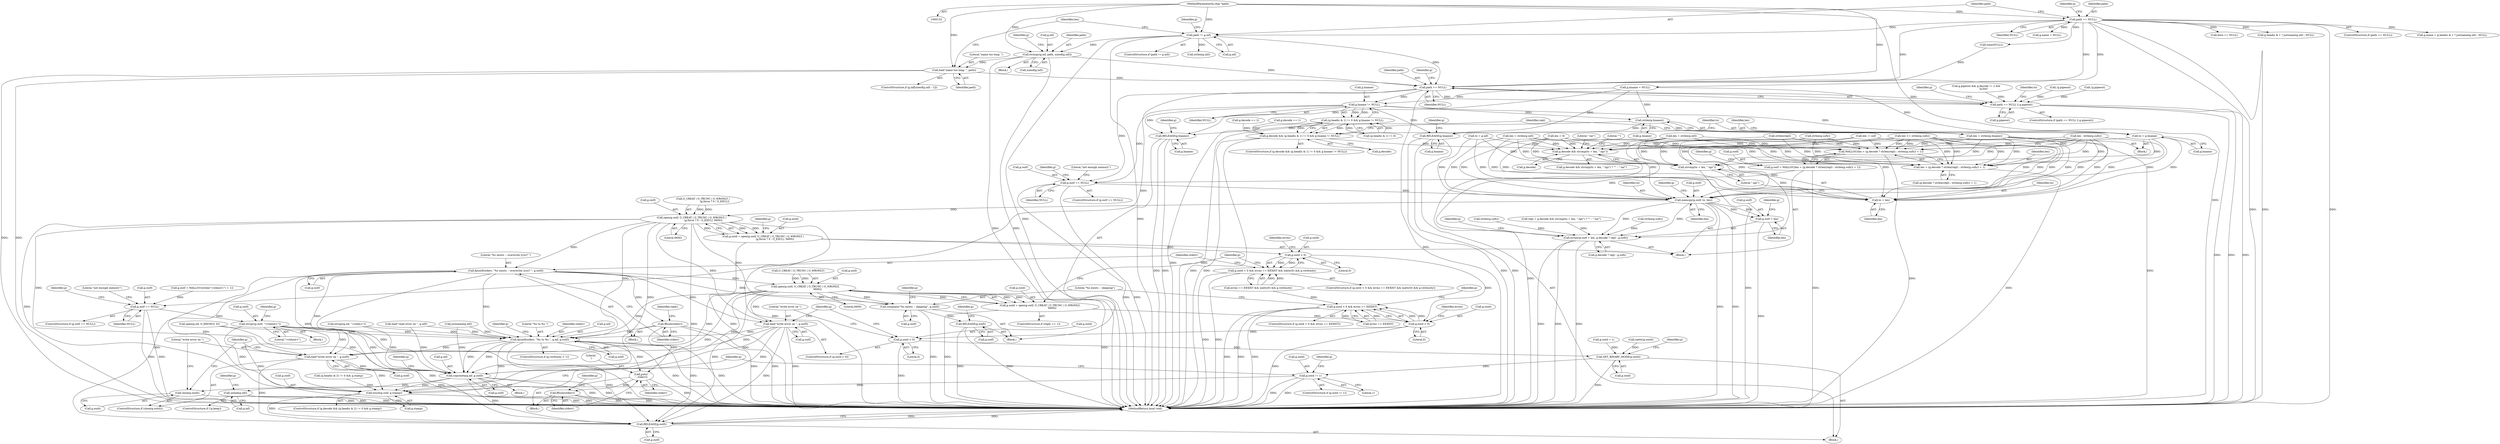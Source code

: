 digraph "0_pigz_fdad1406b3ec809f4954ff7cdf9e99eb18c2458f@pointer" {
"1000220" [label="(Call,bail(\"name too long: \", path))"];
"1000200" [label="(Call,strncpy(g.inf, path, sizeof(g.inf)))"];
"1000194" [label="(Call,path != g.inf)"];
"1000146" [label="(Call,path == NULL)"];
"1000133" [label="(MethodParameterIn,char *path)"];
"1000958" [label="(Call,path == NULL)"];
"1000957" [label="(Call,path == NULL || g.pipeout)"];
"1000975" [label="(Call,g.outf == NULL)"];
"1000983" [label="(Call,strcpy(g.outf, \"<stdout>\"))"];
"1001283" [label="(Call,fprintf(stderr, \"%s to %s \", g.inf, g.outf))"];
"1001328" [label="(Call,putc('\n', stderr))"];
"1001331" [label="(Call,fflush(stderr))"];
"1001355" [label="(Call,bail(\"write error on \", g.outf))"];
"1001373" [label="(Call,copymeta(g.inf, g.outf))"];
"1001385" [label="(Call,unlink(g.inf))"];
"1001405" [label="(Call,touch(g.outf, g.stamp))"];
"1001412" [label="(Call,RELEASE(g.outf))"];
"1001033" [label="(Call,g.hname != NULL)"];
"1001025" [label="(Call,(g.headis & 1) != 0 && g.hname != NULL)"];
"1001021" [label="(Call,g.decode && (g.headis & 1) != 0 && g.hname != NULL)"];
"1001053" [label="(Call,g.decode && strcmp(to + len, \".tgz\"))"];
"1001039" [label="(Call,to = g.hname)"];
"1001057" [label="(Call,strcmp(to + len, \".tgz\"))"];
"1001058" [label="(Call,to + len)"];
"1001092" [label="(Call,memcpy(g.outf, to, len))"];
"1001098" [label="(Call,strcpy(g.outf + len, g.decode ? repl : g.sufx))"];
"1001099" [label="(Call,g.outf + len)"];
"1001116" [label="(Call,open(g.outf, O_CREAT | O_TRUNC | O_WRONLY |\n                             (g.force ? 0 : O_EXCL), 0600))"];
"1001112" [label="(Call,g.outd = open(g.outf, O_CREAT | O_TRUNC | O_WRONLY |\n                             (g.force ? 0 : O_EXCL), 0600))"];
"1001135" [label="(Call,g.outd < 0)"];
"1001134" [label="(Call,g.outd < 0 && errno == EEXIST && isatty(0) && g.verbosity)"];
"1001225" [label="(Call,g.outd < 0)"];
"1001224" [label="(Call,g.outd < 0 && errno == EEXIST)"];
"1001259" [label="(Call,g.outd < 0)"];
"1001269" [label="(Call,SET_BINARY_MODE(g.outd))"];
"1001344" [label="(Call,g.outd != 1)"];
"1001351" [label="(Call,close(g.outd))"];
"1001153" [label="(Call,fprintf(stderr, \"%s exists -- overwrite (y/n)? \", g.outf))"];
"1001159" [label="(Call,fflush(stderr))"];
"1001213" [label="(Call,open(g.outf, O_CREAT | O_TRUNC | O_WRONLY,\n                              0600))"];
"1001209" [label="(Call,g.outd = open(g.outf, O_CREAT | O_TRUNC | O_WRONLY,\n                              0600))"];
"1001234" [label="(Call,complain(\"%s exists -- skipping\", g.outf))"];
"1001239" [label="(Call,RELEASE(g.outf))"];
"1001264" [label="(Call,bail(\"write error on \", g.outf))"];
"1001046" [label="(Call,strlen(g.hname))"];
"1001044" [label="(Call,len = strlen(g.hname))"];
"1001068" [label="(Call,MALLOC(len + (g.decode ? strlen(repl) : strlen(g.sufx)) + 1))"];
"1001064" [label="(Call,g.outf = MALLOC(len + (g.decode ? strlen(repl) : strlen(g.sufx)) + 1))"];
"1001084" [label="(Call,g.outf == NULL)"];
"1001069" [label="(Call,len + (g.decode ? strlen(repl) : strlen(g.sufx)) + 1)"];
"1001243" [label="(Call,RELEASE(g.hname))"];
"1001273" [label="(Call,RELEASE(g.hname))"];
"1001356" [label="(Literal,\"write error on \")"];
"1000719" [label="(Call,g.decode == 1)"];
"1001137" [label="(Identifier,g)"];
"1001070" [label="(Identifier,len)"];
"1001343" [label="(ControlStructure,if (g.outd != 1))"];
"1001235" [label="(Literal,\"%s exists -- skipping\")"];
"1001099" [label="(Call,g.outf + len)"];
"1001328" [label="(Call,putc('\n', stderr))"];
"1001294" [label="(Identifier,g)"];
"1000889" [label="(Call,g.decode == 2)"];
"1001275" [label="(Identifier,g)"];
"1001274" [label="(Call,g.hname)"];
"1000988" [label="(Call,g.outd = 1)"];
"1001086" [label="(Identifier,g)"];
"1001160" [label="(Identifier,stderr)"];
"1001259" [label="(Call,g.outd < 0)"];
"1001083" [label="(ControlStructure,if (g.outf == NULL))"];
"1001283" [label="(Call,fprintf(stderr, \"%s to %s \", g.inf, g.outf))"];
"1001351" [label="(Call,close(g.outd))"];
"1000145" [label="(ControlStructure,if (path == NULL))"];
"1000776" [label="(Call,g.name = g.headis & 1 ? justname(g.inf) : NULL)"];
"1000957" [label="(Call,path == NULL || g.pipeout)"];
"1001331" [label="(Call,fflush(stderr))"];
"1001266" [label="(Call,g.outf)"];
"1001229" [label="(Literal,0)"];
"1001097" [label="(Identifier,len)"];
"1000984" [label="(Call,g.outf)"];
"1001033" [label="(Call,g.hname != NULL)"];
"1001113" [label="(Call,g.outd)"];
"1001345" [label="(Call,g.outd)"];
"1001263" [label="(Literal,0)"];
"1001239" [label="(Call,RELEASE(g.outf))"];
"1001245" [label="(Identifier,g)"];
"1001261" [label="(Identifier,g)"];
"1001060" [label="(Identifier,len)"];
"1000967" [label="(Identifier,g)"];
"1000220" [label="(Call,bail(\"name too long: \", path))"];
"1001372" [label="(Block,)"];
"1001416" [label="(MethodReturn,local void)"];
"1001062" [label="(Literal,\"\")"];
"1000983" [label="(Call,strcpy(g.outf, \"<stdout>\"))"];
"1001142" [label="(Identifier,errno)"];
"1001140" [label="(Call,errno == EEXIST && isatty(0) && g.verbosity)"];
"1001047" [label="(Call,g.hname)"];
"1001352" [label="(Call,g.outd)"];
"1001209" [label="(Call,g.outd = open(g.outf, O_CREAT | O_TRUNC | O_WRONLY,\n                              0600))"];
"1001224" [label="(Call,g.outd < 0 && errno == EEXIST)"];
"1000990" [label="(Identifier,g)"];
"1001357" [label="(Call,g.outf)"];
"1001004" [label="(Call,isatty(g.outd))"];
"1000147" [label="(Identifier,path)"];
"1001088" [label="(Identifier,NULL)"];
"1001103" [label="(Identifier,len)"];
"1000188" [label="(Call,len = 0)"];
"1001064" [label="(Call,g.outf = MALLOC(len + (g.decode ? strlen(repl) : strlen(g.sufx)) + 1))"];
"1001040" [label="(Identifier,to)"];
"1001093" [label="(Call,g.outf)"];
"1001373" [label="(Call,copymeta(g.inf, g.outf))"];
"1000199" [label="(Block,)"];
"1001260" [label="(Call,g.outd)"];
"1001034" [label="(Call,g.hname)"];
"1001155" [label="(Literal,\"%s exists -- overwrite (y/n)? \")"];
"1000809" [label="(Call,g.hname = NULL)"];
"1000148" [label="(Identifier,NULL)"];
"1000205" [label="(Call,sizeof(g.inf))"];
"1001135" [label="(Call,g.outd < 0)"];
"1001327" [label="(Block,)"];
"1000194" [label="(Call,path != g.inf)"];
"1001389" [label="(ControlStructure,if (g.decode && (g.headis & 2) != 0 && g.stamp))"];
"1000975" [label="(Call,g.outf == NULL)"];
"1001285" [label="(Literal,\"%s to %s \")"];
"1001136" [label="(Call,g.outd)"];
"1000196" [label="(Call,g.inf)"];
"1000958" [label="(Call,path == NULL)"];
"1001057" [label="(Call,strcmp(to + len, \".tgz\"))"];
"1001258" [label="(ControlStructure,if (g.outd < 0))"];
"1001026" [label="(Call,(g.headis & 1) != 0)"];
"1000771" [label="(Call,bail(\"read error on \", g.inf))"];
"1001090" [label="(Literal,\"not enough memory\")"];
"1001069" [label="(Call,len + (g.decode ? strlen(repl) : strlen(g.sufx)) + 1)"];
"1001336" [label="(Identifier,g)"];
"1000193" [label="(ControlStructure,if (path != g.inf))"];
"1001106" [label="(Identifier,g)"];
"1001044" [label="(Call,len = strlen(g.hname))"];
"1001374" [label="(Call,g.inf)"];
"1001355" [label="(Call,bail(\"write error on \", g.outf))"];
"1001405" [label="(Call,touch(g.outf, g.stamp))"];
"1001413" [label="(Call,g.outf)"];
"1001025" [label="(Call,(g.headis & 1) != 0 && g.hname != NULL)"];
"1001046" [label="(Call,strlen(g.hname))"];
"1000204" [label="(Identifier,path)"];
"1001061" [label="(Literal,\".tgz\")"];
"1000134" [label="(Block,)"];
"1001271" [label="(Identifier,g)"];
"1001104" [label="(Call,g.decode ? repl : g.sufx)"];
"1001053" [label="(Call,g.decode && strcmp(to + len, \".tgz\"))"];
"1001205" [label="(ControlStructure,if (reply == 1))"];
"1001243" [label="(Call,RELEASE(g.hname))"];
"1001329" [label="(Literal,'\n')"];
"1000300" [label="(Call,len = strlen(g.inf))"];
"1000202" [label="(Identifier,g)"];
"1000979" [label="(Identifier,NULL)"];
"1001045" [label="(Identifier,len)"];
"1001051" [label="(Identifier,repl)"];
"1000133" [label="(MethodParameterIn,char *path)"];
"1000981" [label="(Literal,\"not enough memory\")"];
"1001015" [label="(Call,to = g.inf)"];
"1001225" [label="(Call,g.outd < 0)"];
"1001392" [label="(Identifier,g)"];
"1000987" [label="(Literal,\"<stdout>\")"];
"1001380" [label="(ControlStructure,if (!g.keep))"];
"1001409" [label="(Call,g.stamp)"];
"1000976" [label="(Call,g.outf)"];
"1000964" [label="(Block,)"];
"1001348" [label="(Literal,1)"];
"1001353" [label="(Identifier,g)"];
"1001244" [label="(Call,g.hname)"];
"1001406" [label="(Call,g.outf)"];
"1000195" [label="(Identifier,path)"];
"1001265" [label="(Literal,\"write error on \")"];
"1001134" [label="(Call,g.outd < 0 && errno == EEXIST && isatty(0) && g.verbosity)"];
"1000759" [label="(Call,open(g.inf, O_RDONLY, 0))"];
"1001150" [label="(Block,)"];
"1001139" [label="(Literal,0)"];
"1001092" [label="(Call,memcpy(g.outf, to, len))"];
"1000182" [label="(Call,time(NULL))"];
"1001289" [label="(Call,g.outf)"];
"1001241" [label="(Identifier,g)"];
"1001233" [label="(Block,)"];
"1001059" [label="(Identifier,to)"];
"1001112" [label="(Call,g.outd = open(g.outf, O_CREAT | O_TRUNC | O_WRONLY |\n                             (g.force ? 0 : O_EXCL), 0600))"];
"1001284" [label="(Identifier,stderr)"];
"1001385" [label="(Call,unlink(g.inf))"];
"1001132" [label="(Literal,0600)"];
"1001332" [label="(Identifier,stderr)"];
"1001230" [label="(Call,errno == EEXIST)"];
"1001068" [label="(Call,MALLOC(len + (g.decode ? strlen(repl) : strlen(g.sufx)) + 1))"];
"1001213" [label="(Call,open(g.outf, O_CREAT | O_TRUNC | O_WRONLY,\n                              0600))"];
"1000222" [label="(Identifier,path)"];
"1001231" [label="(Identifier,errno)"];
"1001269" [label="(Call,SET_BINARY_MODE(g.outd))"];
"1000225" [label="(Call,strlen(g.inf))"];
"1001054" [label="(Call,g.decode)"];
"1001286" [label="(Call,g.inf)"];
"1000960" [label="(Identifier,NULL)"];
"1001098" [label="(Call,strcpy(g.outf + len, g.decode ? repl : g.sufx))"];
"1000974" [label="(ControlStructure,if (g.outf == NULL))"];
"1001217" [label="(Call,O_CREAT | O_TRUNC | O_WRONLY)"];
"1001223" [label="(ControlStructure,if (g.outd < 0 && errno == EEXIST))"];
"1001052" [label="(Call,g.decode && strcmp(to + len, \".tgz\") ? \"\" : \".tar\")"];
"1000223" [label="(Call,len = strlen(g.inf))"];
"1001114" [label="(Identifier,g)"];
"1001344" [label="(Call,g.outd != 1)"];
"1001162" [label="(Identifier,reply)"];
"1000224" [label="(Identifier,len)"];
"1000160" [label="(Call,g.name = NULL)"];
"1000752" [label="(Call,len -= suf)"];
"1001133" [label="(ControlStructure,if (g.outd < 0 && errno == EEXIST && isatty(0) && g.verbosity))"];
"1000200" [label="(Call,strncpy(g.inf, path, sizeof(g.inf)))"];
"1000687" [label="(Call,strlen(g.sufx))"];
"1001063" [label="(Literal,\".tar\")"];
"1001222" [label="(Literal,0600)"];
"1001078" [label="(Call,strlen(g.sufx))"];
"1000962" [label="(Identifier,g)"];
"1001058" [label="(Call,to + len)"];
"1001210" [label="(Call,g.outd)"];
"1001085" [label="(Call,g.outf)"];
"1000843" [label="(Call,g.pipeout && g.decode != 2 &&\n                  !g.list)"];
"1001227" [label="(Identifier,g)"];
"1001096" [label="(Identifier,to)"];
"1000961" [label="(Call,g.pipeout)"];
"1001362" [label="(Identifier,g)"];
"1001383" [label="(Identifier,g)"];
"1001414" [label="(Identifier,g)"];
"1001273" [label="(Call,RELEASE(g.hname))"];
"1000685" [label="(Call,len >= strlen(g.sufx))"];
"1001280" [label="(Identifier,g)"];
"1001065" [label="(Call,g.outf)"];
"1001116" [label="(Call,open(g.outf, O_CREAT | O_TRUNC | O_WRONLY |\n                             (g.force ? 0 : O_EXCL), 0600))"];
"1001041" [label="(Call,g.hname)"];
"1000959" [label="(Identifier,path)"];
"1000146" [label="(Call,path == NULL)"];
"1001021" [label="(Call,g.decode && (g.headis & 1) != 0 && g.hname != NULL)"];
"1001153" [label="(Call,fprintf(stderr, \"%s exists -- overwrite (y/n)? \", g.outf))"];
"1001234" [label="(Call,complain(\"%s exists -- skipping\", g.outf))"];
"1000965" [label="(Call,g.outf = MALLOC(strlen(\"<stdout>\") + 1))"];
"1000985" [label="(Identifier,g)"];
"1000152" [label="(Identifier,g)"];
"1001264" [label="(Call,bail(\"write error on \", g.outf))"];
"1001016" [label="(Identifier,to)"];
"1000209" [label="(ControlStructure,if (g.inf[sizeof(g.inf) - 1]))"];
"1001038" [label="(Block,)"];
"1001156" [label="(Call,g.outf)"];
"1000212" [label="(Identifier,g)"];
"1001022" [label="(Call,g.decode)"];
"1001094" [label="(Identifier,g)"];
"1001050" [label="(Call,repl = g.decode && strcmp(to + len, \".tgz\") ? \"\" : \".tar\")"];
"1001154" [label="(Identifier,stderr)"];
"1000699" [label="(Call,strlen(g.sufx))"];
"1001037" [label="(Identifier,NULL)"];
"1000697" [label="(Call,len - strlen(g.sufx))"];
"1000150" [label="(Call,strcpy(g.inf, \"<stdin>\"))"];
"1001100" [label="(Call,g.outf)"];
"1001394" [label="(Call,(g.headis & 2) != 0 && g.stamp)"];
"1001117" [label="(Call,g.outf)"];
"1001270" [label="(Call,g.outd)"];
"1000956" [label="(ControlStructure,if (path == NULL || g.pipeout))"];
"1001236" [label="(Call,g.outf)"];
"1001412" [label="(Call,RELEASE(g.outf))"];
"1000221" [label="(Literal,\"name too long: \")"];
"1001330" [label="(Identifier,stderr)"];
"1001101" [label="(Identifier,g)"];
"1001240" [label="(Call,g.outf)"];
"1000351" [label="(Call,!g.pipeout)"];
"1000201" [label="(Call,g.inf)"];
"1000786" [label="(Call,justname(g.inf))"];
"1001250" [label="(Identifier,g)"];
"1001120" [label="(Call,O_CREAT | O_TRUNC | O_WRONLY |\n                             (g.force ? 0 : O_EXCL))"];
"1001277" [label="(ControlStructure,if (g.verbosity > 1))"];
"1001377" [label="(Call,g.outf)"];
"1001350" [label="(ControlStructure,if (close(g.outd)))"];
"1001039" [label="(Call,to = g.hname)"];
"1001226" [label="(Call,g.outd)"];
"1000725" [label="(Call,!g.pipeout)"];
"1001084" [label="(Call,g.outf == NULL)"];
"1001159" [label="(Call,fflush(stderr))"];
"1000407" [label="(Call,here == NULL)"];
"1001386" [label="(Call,g.inf)"];
"1001012" [label="(Block,)"];
"1001214" [label="(Call,g.outf)"];
"1001020" [label="(ControlStructure,if (g.decode && (g.headis & 1) != 0 && g.hname != NULL))"];
"1000780" [label="(Call,g.headis & 1 ? justname(g.inf) : NULL)"];
"1001076" [label="(Call,strlen(repl))"];
"1001071" [label="(Call,(g.decode ? strlen(repl) : strlen(g.sufx)) + 1)"];
"1000220" -> "1000209"  [label="AST: "];
"1000220" -> "1000222"  [label="CFG: "];
"1000221" -> "1000220"  [label="AST: "];
"1000222" -> "1000220"  [label="AST: "];
"1000224" -> "1000220"  [label="CFG: "];
"1000220" -> "1001416"  [label="DDG: "];
"1000220" -> "1001416"  [label="DDG: "];
"1000200" -> "1000220"  [label="DDG: "];
"1000133" -> "1000220"  [label="DDG: "];
"1000220" -> "1000958"  [label="DDG: "];
"1000200" -> "1000199"  [label="AST: "];
"1000200" -> "1000205"  [label="CFG: "];
"1000201" -> "1000200"  [label="AST: "];
"1000204" -> "1000200"  [label="AST: "];
"1000205" -> "1000200"  [label="AST: "];
"1000212" -> "1000200"  [label="CFG: "];
"1000200" -> "1001416"  [label="DDG: "];
"1000200" -> "1001416"  [label="DDG: "];
"1000194" -> "1000200"  [label="DDG: "];
"1000133" -> "1000200"  [label="DDG: "];
"1000200" -> "1000958"  [label="DDG: "];
"1000194" -> "1000193"  [label="AST: "];
"1000194" -> "1000196"  [label="CFG: "];
"1000195" -> "1000194"  [label="AST: "];
"1000196" -> "1000194"  [label="AST: "];
"1000202" -> "1000194"  [label="CFG: "];
"1000224" -> "1000194"  [label="CFG: "];
"1000194" -> "1001416"  [label="DDG: "];
"1000194" -> "1001416"  [label="DDG: "];
"1000146" -> "1000194"  [label="DDG: "];
"1000133" -> "1000194"  [label="DDG: "];
"1000194" -> "1000225"  [label="DDG: "];
"1000194" -> "1000958"  [label="DDG: "];
"1000146" -> "1000145"  [label="AST: "];
"1000146" -> "1000148"  [label="CFG: "];
"1000147" -> "1000146"  [label="AST: "];
"1000148" -> "1000146"  [label="AST: "];
"1000152" -> "1000146"  [label="CFG: "];
"1000195" -> "1000146"  [label="CFG: "];
"1000146" -> "1001416"  [label="DDG: "];
"1000146" -> "1001416"  [label="DDG: "];
"1000146" -> "1001416"  [label="DDG: "];
"1000133" -> "1000146"  [label="DDG: "];
"1000146" -> "1000160"  [label="DDG: "];
"1000146" -> "1000182"  [label="DDG: "];
"1000146" -> "1000407"  [label="DDG: "];
"1000146" -> "1000776"  [label="DDG: "];
"1000146" -> "1000780"  [label="DDG: "];
"1000146" -> "1000809"  [label="DDG: "];
"1000146" -> "1000958"  [label="DDG: "];
"1000146" -> "1000958"  [label="DDG: "];
"1000133" -> "1000132"  [label="AST: "];
"1000133" -> "1001416"  [label="DDG: "];
"1000133" -> "1000958"  [label="DDG: "];
"1000958" -> "1000957"  [label="AST: "];
"1000958" -> "1000960"  [label="CFG: "];
"1000959" -> "1000958"  [label="AST: "];
"1000960" -> "1000958"  [label="AST: "];
"1000962" -> "1000958"  [label="CFG: "];
"1000957" -> "1000958"  [label="CFG: "];
"1000958" -> "1001416"  [label="DDG: "];
"1000958" -> "1000957"  [label="DDG: "];
"1000958" -> "1000957"  [label="DDG: "];
"1000182" -> "1000958"  [label="DDG: "];
"1000958" -> "1000975"  [label="DDG: "];
"1000958" -> "1001033"  [label="DDG: "];
"1000958" -> "1001084"  [label="DDG: "];
"1000957" -> "1000956"  [label="AST: "];
"1000957" -> "1000961"  [label="CFG: "];
"1000961" -> "1000957"  [label="AST: "];
"1000967" -> "1000957"  [label="CFG: "];
"1001016" -> "1000957"  [label="CFG: "];
"1000957" -> "1001416"  [label="DDG: "];
"1000957" -> "1001416"  [label="DDG: "];
"1000957" -> "1001416"  [label="DDG: "];
"1000843" -> "1000957"  [label="DDG: "];
"1000725" -> "1000957"  [label="DDG: "];
"1000351" -> "1000957"  [label="DDG: "];
"1000975" -> "1000974"  [label="AST: "];
"1000975" -> "1000979"  [label="CFG: "];
"1000976" -> "1000975"  [label="AST: "];
"1000979" -> "1000975"  [label="AST: "];
"1000981" -> "1000975"  [label="CFG: "];
"1000985" -> "1000975"  [label="CFG: "];
"1000975" -> "1001416"  [label="DDG: "];
"1000975" -> "1001416"  [label="DDG: "];
"1000965" -> "1000975"  [label="DDG: "];
"1000975" -> "1000983"  [label="DDG: "];
"1000983" -> "1000964"  [label="AST: "];
"1000983" -> "1000987"  [label="CFG: "];
"1000984" -> "1000983"  [label="AST: "];
"1000987" -> "1000983"  [label="AST: "];
"1000990" -> "1000983"  [label="CFG: "];
"1000983" -> "1001416"  [label="DDG: "];
"1000983" -> "1001283"  [label="DDG: "];
"1000983" -> "1001355"  [label="DDG: "];
"1000983" -> "1001373"  [label="DDG: "];
"1000983" -> "1001405"  [label="DDG: "];
"1000983" -> "1001412"  [label="DDG: "];
"1001283" -> "1001277"  [label="AST: "];
"1001283" -> "1001289"  [label="CFG: "];
"1001284" -> "1001283"  [label="AST: "];
"1001285" -> "1001283"  [label="AST: "];
"1001286" -> "1001283"  [label="AST: "];
"1001289" -> "1001283"  [label="AST: "];
"1001294" -> "1001283"  [label="CFG: "];
"1001283" -> "1001416"  [label="DDG: "];
"1001283" -> "1001416"  [label="DDG: "];
"1001283" -> "1001416"  [label="DDG: "];
"1001159" -> "1001283"  [label="DDG: "];
"1000771" -> "1001283"  [label="DDG: "];
"1000150" -> "1001283"  [label="DDG: "];
"1000759" -> "1001283"  [label="DDG: "];
"1000786" -> "1001283"  [label="DDG: "];
"1001264" -> "1001283"  [label="DDG: "];
"1001153" -> "1001283"  [label="DDG: "];
"1001213" -> "1001283"  [label="DDG: "];
"1001116" -> "1001283"  [label="DDG: "];
"1001283" -> "1001328"  [label="DDG: "];
"1001283" -> "1001355"  [label="DDG: "];
"1001283" -> "1001373"  [label="DDG: "];
"1001283" -> "1001373"  [label="DDG: "];
"1001283" -> "1001405"  [label="DDG: "];
"1001283" -> "1001412"  [label="DDG: "];
"1001328" -> "1001327"  [label="AST: "];
"1001328" -> "1001330"  [label="CFG: "];
"1001329" -> "1001328"  [label="AST: "];
"1001330" -> "1001328"  [label="AST: "];
"1001332" -> "1001328"  [label="CFG: "];
"1001328" -> "1001416"  [label="DDG: "];
"1001159" -> "1001328"  [label="DDG: "];
"1001328" -> "1001331"  [label="DDG: "];
"1001331" -> "1001327"  [label="AST: "];
"1001331" -> "1001332"  [label="CFG: "];
"1001332" -> "1001331"  [label="AST: "];
"1001336" -> "1001331"  [label="CFG: "];
"1001331" -> "1001416"  [label="DDG: "];
"1001331" -> "1001416"  [label="DDG: "];
"1001355" -> "1001350"  [label="AST: "];
"1001355" -> "1001357"  [label="CFG: "];
"1001356" -> "1001355"  [label="AST: "];
"1001357" -> "1001355"  [label="AST: "];
"1001362" -> "1001355"  [label="CFG: "];
"1001355" -> "1001416"  [label="DDG: "];
"1001264" -> "1001355"  [label="DDG: "];
"1001153" -> "1001355"  [label="DDG: "];
"1001213" -> "1001355"  [label="DDG: "];
"1001116" -> "1001355"  [label="DDG: "];
"1001355" -> "1001373"  [label="DDG: "];
"1001355" -> "1001405"  [label="DDG: "];
"1001355" -> "1001412"  [label="DDG: "];
"1001373" -> "1001372"  [label="AST: "];
"1001373" -> "1001377"  [label="CFG: "];
"1001374" -> "1001373"  [label="AST: "];
"1001377" -> "1001373"  [label="AST: "];
"1001383" -> "1001373"  [label="CFG: "];
"1001373" -> "1001416"  [label="DDG: "];
"1001373" -> "1001416"  [label="DDG: "];
"1000771" -> "1001373"  [label="DDG: "];
"1000150" -> "1001373"  [label="DDG: "];
"1000759" -> "1001373"  [label="DDG: "];
"1000786" -> "1001373"  [label="DDG: "];
"1001264" -> "1001373"  [label="DDG: "];
"1001153" -> "1001373"  [label="DDG: "];
"1001213" -> "1001373"  [label="DDG: "];
"1001116" -> "1001373"  [label="DDG: "];
"1001373" -> "1001385"  [label="DDG: "];
"1001373" -> "1001405"  [label="DDG: "];
"1001373" -> "1001412"  [label="DDG: "];
"1001385" -> "1001380"  [label="AST: "];
"1001385" -> "1001386"  [label="CFG: "];
"1001386" -> "1001385"  [label="AST: "];
"1001392" -> "1001385"  [label="CFG: "];
"1001385" -> "1001416"  [label="DDG: "];
"1001385" -> "1001416"  [label="DDG: "];
"1001405" -> "1001389"  [label="AST: "];
"1001405" -> "1001409"  [label="CFG: "];
"1001406" -> "1001405"  [label="AST: "];
"1001409" -> "1001405"  [label="AST: "];
"1001414" -> "1001405"  [label="CFG: "];
"1001405" -> "1001416"  [label="DDG: "];
"1001405" -> "1001416"  [label="DDG: "];
"1001264" -> "1001405"  [label="DDG: "];
"1001153" -> "1001405"  [label="DDG: "];
"1001213" -> "1001405"  [label="DDG: "];
"1001116" -> "1001405"  [label="DDG: "];
"1001394" -> "1001405"  [label="DDG: "];
"1001405" -> "1001412"  [label="DDG: "];
"1001412" -> "1000134"  [label="AST: "];
"1001412" -> "1001413"  [label="CFG: "];
"1001413" -> "1001412"  [label="AST: "];
"1001416" -> "1001412"  [label="CFG: "];
"1001412" -> "1001416"  [label="DDG: "];
"1001412" -> "1001416"  [label="DDG: "];
"1001264" -> "1001412"  [label="DDG: "];
"1001153" -> "1001412"  [label="DDG: "];
"1001213" -> "1001412"  [label="DDG: "];
"1001116" -> "1001412"  [label="DDG: "];
"1001033" -> "1001025"  [label="AST: "];
"1001033" -> "1001037"  [label="CFG: "];
"1001034" -> "1001033"  [label="AST: "];
"1001037" -> "1001033"  [label="AST: "];
"1001025" -> "1001033"  [label="CFG: "];
"1001033" -> "1001025"  [label="DDG: "];
"1001033" -> "1001025"  [label="DDG: "];
"1000809" -> "1001033"  [label="DDG: "];
"1001033" -> "1001039"  [label="DDG: "];
"1001033" -> "1001046"  [label="DDG: "];
"1001033" -> "1001084"  [label="DDG: "];
"1001033" -> "1001243"  [label="DDG: "];
"1001033" -> "1001273"  [label="DDG: "];
"1001025" -> "1001021"  [label="AST: "];
"1001025" -> "1001026"  [label="CFG: "];
"1001026" -> "1001025"  [label="AST: "];
"1001021" -> "1001025"  [label="CFG: "];
"1001025" -> "1001416"  [label="DDG: "];
"1001025" -> "1001416"  [label="DDG: "];
"1001025" -> "1001021"  [label="DDG: "];
"1001025" -> "1001021"  [label="DDG: "];
"1001026" -> "1001025"  [label="DDG: "];
"1001026" -> "1001025"  [label="DDG: "];
"1001021" -> "1001020"  [label="AST: "];
"1001021" -> "1001022"  [label="CFG: "];
"1001022" -> "1001021"  [label="AST: "];
"1001040" -> "1001021"  [label="CFG: "];
"1001051" -> "1001021"  [label="CFG: "];
"1001021" -> "1001416"  [label="DDG: "];
"1001021" -> "1001416"  [label="DDG: "];
"1000889" -> "1001021"  [label="DDG: "];
"1000719" -> "1001021"  [label="DDG: "];
"1001021" -> "1001053"  [label="DDG: "];
"1001053" -> "1001052"  [label="AST: "];
"1001053" -> "1001054"  [label="CFG: "];
"1001053" -> "1001057"  [label="CFG: "];
"1001054" -> "1001053"  [label="AST: "];
"1001057" -> "1001053"  [label="AST: "];
"1001062" -> "1001053"  [label="CFG: "];
"1001063" -> "1001053"  [label="CFG: "];
"1001053" -> "1001416"  [label="DDG: "];
"1001039" -> "1001053"  [label="DDG: "];
"1001015" -> "1001053"  [label="DDG: "];
"1001044" -> "1001053"  [label="DDG: "];
"1000188" -> "1001053"  [label="DDG: "];
"1000752" -> "1001053"  [label="DDG: "];
"1000300" -> "1001053"  [label="DDG: "];
"1000685" -> "1001053"  [label="DDG: "];
"1000697" -> "1001053"  [label="DDG: "];
"1000223" -> "1001053"  [label="DDG: "];
"1001039" -> "1001038"  [label="AST: "];
"1001039" -> "1001041"  [label="CFG: "];
"1001040" -> "1001039"  [label="AST: "];
"1001041" -> "1001039"  [label="AST: "];
"1001045" -> "1001039"  [label="CFG: "];
"1000809" -> "1001039"  [label="DDG: "];
"1001039" -> "1001057"  [label="DDG: "];
"1001039" -> "1001058"  [label="DDG: "];
"1001039" -> "1001092"  [label="DDG: "];
"1001057" -> "1001061"  [label="CFG: "];
"1001058" -> "1001057"  [label="AST: "];
"1001061" -> "1001057"  [label="AST: "];
"1001057" -> "1001416"  [label="DDG: "];
"1001015" -> "1001057"  [label="DDG: "];
"1001044" -> "1001057"  [label="DDG: "];
"1000188" -> "1001057"  [label="DDG: "];
"1000752" -> "1001057"  [label="DDG: "];
"1000300" -> "1001057"  [label="DDG: "];
"1000685" -> "1001057"  [label="DDG: "];
"1000697" -> "1001057"  [label="DDG: "];
"1000223" -> "1001057"  [label="DDG: "];
"1001058" -> "1001060"  [label="CFG: "];
"1001059" -> "1001058"  [label="AST: "];
"1001060" -> "1001058"  [label="AST: "];
"1001061" -> "1001058"  [label="CFG: "];
"1001015" -> "1001058"  [label="DDG: "];
"1001044" -> "1001058"  [label="DDG: "];
"1000188" -> "1001058"  [label="DDG: "];
"1000752" -> "1001058"  [label="DDG: "];
"1000300" -> "1001058"  [label="DDG: "];
"1000685" -> "1001058"  [label="DDG: "];
"1000697" -> "1001058"  [label="DDG: "];
"1000223" -> "1001058"  [label="DDG: "];
"1001092" -> "1001012"  [label="AST: "];
"1001092" -> "1001097"  [label="CFG: "];
"1001093" -> "1001092"  [label="AST: "];
"1001096" -> "1001092"  [label="AST: "];
"1001097" -> "1001092"  [label="AST: "];
"1001101" -> "1001092"  [label="CFG: "];
"1001092" -> "1001416"  [label="DDG: "];
"1001092" -> "1001416"  [label="DDG: "];
"1001084" -> "1001092"  [label="DDG: "];
"1001015" -> "1001092"  [label="DDG: "];
"1001044" -> "1001092"  [label="DDG: "];
"1000188" -> "1001092"  [label="DDG: "];
"1000752" -> "1001092"  [label="DDG: "];
"1000300" -> "1001092"  [label="DDG: "];
"1000685" -> "1001092"  [label="DDG: "];
"1000697" -> "1001092"  [label="DDG: "];
"1000223" -> "1001092"  [label="DDG: "];
"1001092" -> "1001098"  [label="DDG: "];
"1001092" -> "1001098"  [label="DDG: "];
"1001092" -> "1001099"  [label="DDG: "];
"1001092" -> "1001099"  [label="DDG: "];
"1001092" -> "1001116"  [label="DDG: "];
"1001098" -> "1001012"  [label="AST: "];
"1001098" -> "1001104"  [label="CFG: "];
"1001099" -> "1001098"  [label="AST: "];
"1001104" -> "1001098"  [label="AST: "];
"1001114" -> "1001098"  [label="CFG: "];
"1001098" -> "1001416"  [label="DDG: "];
"1001098" -> "1001416"  [label="DDG: "];
"1001098" -> "1001416"  [label="DDG: "];
"1001050" -> "1001098"  [label="DDG: "];
"1001076" -> "1001098"  [label="DDG: "];
"1001078" -> "1001098"  [label="DDG: "];
"1000687" -> "1001098"  [label="DDG: "];
"1000699" -> "1001098"  [label="DDG: "];
"1001099" -> "1001103"  [label="CFG: "];
"1001100" -> "1001099"  [label="AST: "];
"1001103" -> "1001099"  [label="AST: "];
"1001106" -> "1001099"  [label="CFG: "];
"1001099" -> "1001416"  [label="DDG: "];
"1001116" -> "1001112"  [label="AST: "];
"1001116" -> "1001132"  [label="CFG: "];
"1001117" -> "1001116"  [label="AST: "];
"1001120" -> "1001116"  [label="AST: "];
"1001132" -> "1001116"  [label="AST: "];
"1001112" -> "1001116"  [label="CFG: "];
"1001116" -> "1001416"  [label="DDG: "];
"1001116" -> "1001112"  [label="DDG: "];
"1001116" -> "1001112"  [label="DDG: "];
"1001116" -> "1001112"  [label="DDG: "];
"1001120" -> "1001116"  [label="DDG: "];
"1001120" -> "1001116"  [label="DDG: "];
"1001116" -> "1001153"  [label="DDG: "];
"1001116" -> "1001234"  [label="DDG: "];
"1001116" -> "1001264"  [label="DDG: "];
"1001112" -> "1001012"  [label="AST: "];
"1001113" -> "1001112"  [label="AST: "];
"1001137" -> "1001112"  [label="CFG: "];
"1001112" -> "1001416"  [label="DDG: "];
"1001112" -> "1001135"  [label="DDG: "];
"1001135" -> "1001134"  [label="AST: "];
"1001135" -> "1001139"  [label="CFG: "];
"1001136" -> "1001135"  [label="AST: "];
"1001139" -> "1001135"  [label="AST: "];
"1001142" -> "1001135"  [label="CFG: "];
"1001134" -> "1001135"  [label="CFG: "];
"1001135" -> "1001134"  [label="DDG: "];
"1001135" -> "1001134"  [label="DDG: "];
"1001135" -> "1001225"  [label="DDG: "];
"1001134" -> "1001133"  [label="AST: "];
"1001134" -> "1001140"  [label="CFG: "];
"1001140" -> "1001134"  [label="AST: "];
"1001154" -> "1001134"  [label="CFG: "];
"1001227" -> "1001134"  [label="CFG: "];
"1001134" -> "1001416"  [label="DDG: "];
"1001134" -> "1001416"  [label="DDG: "];
"1001140" -> "1001134"  [label="DDG: "];
"1001140" -> "1001134"  [label="DDG: "];
"1001225" -> "1001224"  [label="AST: "];
"1001225" -> "1001229"  [label="CFG: "];
"1001226" -> "1001225"  [label="AST: "];
"1001229" -> "1001225"  [label="AST: "];
"1001231" -> "1001225"  [label="CFG: "];
"1001224" -> "1001225"  [label="CFG: "];
"1001225" -> "1001416"  [label="DDG: "];
"1001225" -> "1001224"  [label="DDG: "];
"1001225" -> "1001224"  [label="DDG: "];
"1001209" -> "1001225"  [label="DDG: "];
"1001225" -> "1001259"  [label="DDG: "];
"1001224" -> "1001223"  [label="AST: "];
"1001224" -> "1001230"  [label="CFG: "];
"1001230" -> "1001224"  [label="AST: "];
"1001235" -> "1001224"  [label="CFG: "];
"1001261" -> "1001224"  [label="CFG: "];
"1001224" -> "1001416"  [label="DDG: "];
"1001224" -> "1001416"  [label="DDG: "];
"1001224" -> "1001416"  [label="DDG: "];
"1001140" -> "1001224"  [label="DDG: "];
"1001230" -> "1001224"  [label="DDG: "];
"1001230" -> "1001224"  [label="DDG: "];
"1001259" -> "1001258"  [label="AST: "];
"1001259" -> "1001263"  [label="CFG: "];
"1001260" -> "1001259"  [label="AST: "];
"1001263" -> "1001259"  [label="AST: "];
"1001265" -> "1001259"  [label="CFG: "];
"1001271" -> "1001259"  [label="CFG: "];
"1001259" -> "1001416"  [label="DDG: "];
"1001259" -> "1001269"  [label="DDG: "];
"1001269" -> "1000134"  [label="AST: "];
"1001269" -> "1001270"  [label="CFG: "];
"1001270" -> "1001269"  [label="AST: "];
"1001275" -> "1001269"  [label="CFG: "];
"1001269" -> "1001416"  [label="DDG: "];
"1000988" -> "1001269"  [label="DDG: "];
"1001004" -> "1001269"  [label="DDG: "];
"1001269" -> "1001344"  [label="DDG: "];
"1001344" -> "1001343"  [label="AST: "];
"1001344" -> "1001348"  [label="CFG: "];
"1001345" -> "1001344"  [label="AST: "];
"1001348" -> "1001344"  [label="AST: "];
"1001353" -> "1001344"  [label="CFG: "];
"1001414" -> "1001344"  [label="CFG: "];
"1001344" -> "1001416"  [label="DDG: "];
"1001344" -> "1001416"  [label="DDG: "];
"1001344" -> "1001351"  [label="DDG: "];
"1001351" -> "1001350"  [label="AST: "];
"1001351" -> "1001352"  [label="CFG: "];
"1001352" -> "1001351"  [label="AST: "];
"1001356" -> "1001351"  [label="CFG: "];
"1001362" -> "1001351"  [label="CFG: "];
"1001351" -> "1001416"  [label="DDG: "];
"1001153" -> "1001150"  [label="AST: "];
"1001153" -> "1001156"  [label="CFG: "];
"1001154" -> "1001153"  [label="AST: "];
"1001155" -> "1001153"  [label="AST: "];
"1001156" -> "1001153"  [label="AST: "];
"1001160" -> "1001153"  [label="CFG: "];
"1001153" -> "1001416"  [label="DDG: "];
"1001153" -> "1001159"  [label="DDG: "];
"1001153" -> "1001213"  [label="DDG: "];
"1001153" -> "1001234"  [label="DDG: "];
"1001153" -> "1001264"  [label="DDG: "];
"1001159" -> "1001150"  [label="AST: "];
"1001159" -> "1001160"  [label="CFG: "];
"1001160" -> "1001159"  [label="AST: "];
"1001162" -> "1001159"  [label="CFG: "];
"1001159" -> "1001416"  [label="DDG: "];
"1001159" -> "1001416"  [label="DDG: "];
"1001213" -> "1001209"  [label="AST: "];
"1001213" -> "1001222"  [label="CFG: "];
"1001214" -> "1001213"  [label="AST: "];
"1001217" -> "1001213"  [label="AST: "];
"1001222" -> "1001213"  [label="AST: "];
"1001209" -> "1001213"  [label="CFG: "];
"1001213" -> "1001416"  [label="DDG: "];
"1001213" -> "1001209"  [label="DDG: "];
"1001213" -> "1001209"  [label="DDG: "];
"1001213" -> "1001209"  [label="DDG: "];
"1001217" -> "1001213"  [label="DDG: "];
"1001217" -> "1001213"  [label="DDG: "];
"1001213" -> "1001234"  [label="DDG: "];
"1001213" -> "1001264"  [label="DDG: "];
"1001209" -> "1001205"  [label="AST: "];
"1001210" -> "1001209"  [label="AST: "];
"1001227" -> "1001209"  [label="CFG: "];
"1001209" -> "1001416"  [label="DDG: "];
"1001234" -> "1001233"  [label="AST: "];
"1001234" -> "1001236"  [label="CFG: "];
"1001235" -> "1001234"  [label="AST: "];
"1001236" -> "1001234"  [label="AST: "];
"1001241" -> "1001234"  [label="CFG: "];
"1001234" -> "1001416"  [label="DDG: "];
"1001234" -> "1001239"  [label="DDG: "];
"1001239" -> "1001233"  [label="AST: "];
"1001239" -> "1001240"  [label="CFG: "];
"1001240" -> "1001239"  [label="AST: "];
"1001245" -> "1001239"  [label="CFG: "];
"1001239" -> "1001416"  [label="DDG: "];
"1001239" -> "1001416"  [label="DDG: "];
"1001264" -> "1001258"  [label="AST: "];
"1001264" -> "1001266"  [label="CFG: "];
"1001265" -> "1001264"  [label="AST: "];
"1001266" -> "1001264"  [label="AST: "];
"1001271" -> "1001264"  [label="CFG: "];
"1001264" -> "1001416"  [label="DDG: "];
"1001046" -> "1001044"  [label="AST: "];
"1001046" -> "1001047"  [label="CFG: "];
"1001047" -> "1001046"  [label="AST: "];
"1001044" -> "1001046"  [label="CFG: "];
"1001046" -> "1001044"  [label="DDG: "];
"1000809" -> "1001046"  [label="DDG: "];
"1001046" -> "1001243"  [label="DDG: "];
"1001046" -> "1001273"  [label="DDG: "];
"1001044" -> "1001038"  [label="AST: "];
"1001045" -> "1001044"  [label="AST: "];
"1001051" -> "1001044"  [label="CFG: "];
"1001044" -> "1001416"  [label="DDG: "];
"1001044" -> "1001068"  [label="DDG: "];
"1001044" -> "1001069"  [label="DDG: "];
"1001068" -> "1001064"  [label="AST: "];
"1001068" -> "1001069"  [label="CFG: "];
"1001069" -> "1001068"  [label="AST: "];
"1001064" -> "1001068"  [label="CFG: "];
"1001068" -> "1001416"  [label="DDG: "];
"1001068" -> "1001064"  [label="DDG: "];
"1000188" -> "1001068"  [label="DDG: "];
"1000752" -> "1001068"  [label="DDG: "];
"1000300" -> "1001068"  [label="DDG: "];
"1000685" -> "1001068"  [label="DDG: "];
"1000685" -> "1001068"  [label="DDG: "];
"1000697" -> "1001068"  [label="DDG: "];
"1000697" -> "1001068"  [label="DDG: "];
"1000223" -> "1001068"  [label="DDG: "];
"1001076" -> "1001068"  [label="DDG: "];
"1001078" -> "1001068"  [label="DDG: "];
"1001064" -> "1001012"  [label="AST: "];
"1001065" -> "1001064"  [label="AST: "];
"1001086" -> "1001064"  [label="CFG: "];
"1001064" -> "1001416"  [label="DDG: "];
"1001064" -> "1001084"  [label="DDG: "];
"1001084" -> "1001083"  [label="AST: "];
"1001084" -> "1001088"  [label="CFG: "];
"1001085" -> "1001084"  [label="AST: "];
"1001088" -> "1001084"  [label="AST: "];
"1001090" -> "1001084"  [label="CFG: "];
"1001094" -> "1001084"  [label="CFG: "];
"1001084" -> "1001416"  [label="DDG: "];
"1001084" -> "1001416"  [label="DDG: "];
"1001069" -> "1001071"  [label="CFG: "];
"1001070" -> "1001069"  [label="AST: "];
"1001071" -> "1001069"  [label="AST: "];
"1001069" -> "1001416"  [label="DDG: "];
"1000188" -> "1001069"  [label="DDG: "];
"1000752" -> "1001069"  [label="DDG: "];
"1000300" -> "1001069"  [label="DDG: "];
"1000685" -> "1001069"  [label="DDG: "];
"1000685" -> "1001069"  [label="DDG: "];
"1000697" -> "1001069"  [label="DDG: "];
"1000697" -> "1001069"  [label="DDG: "];
"1000223" -> "1001069"  [label="DDG: "];
"1001076" -> "1001069"  [label="DDG: "];
"1001078" -> "1001069"  [label="DDG: "];
"1001243" -> "1001233"  [label="AST: "];
"1001243" -> "1001244"  [label="CFG: "];
"1001244" -> "1001243"  [label="AST: "];
"1001250" -> "1001243"  [label="CFG: "];
"1001243" -> "1001416"  [label="DDG: "];
"1001243" -> "1001416"  [label="DDG: "];
"1000809" -> "1001243"  [label="DDG: "];
"1001273" -> "1000134"  [label="AST: "];
"1001273" -> "1001274"  [label="CFG: "];
"1001274" -> "1001273"  [label="AST: "];
"1001280" -> "1001273"  [label="CFG: "];
"1001273" -> "1001416"  [label="DDG: "];
"1001273" -> "1001416"  [label="DDG: "];
"1000809" -> "1001273"  [label="DDG: "];
}
